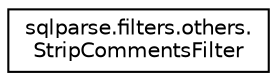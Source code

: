 digraph "Graphical Class Hierarchy"
{
 // LATEX_PDF_SIZE
  edge [fontname="Helvetica",fontsize="10",labelfontname="Helvetica",labelfontsize="10"];
  node [fontname="Helvetica",fontsize="10",shape=record];
  rankdir="LR";
  Node0 [label="sqlparse.filters.others.\lStripCommentsFilter",height=0.2,width=0.4,color="black", fillcolor="white", style="filled",URL="$classsqlparse_1_1filters_1_1others_1_1_strip_comments_filter.html",tooltip=" "];
}
